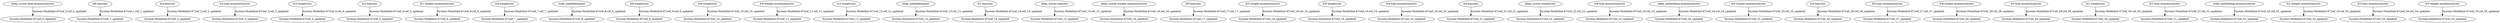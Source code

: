 digraph {
"7413" [label="System-ModelInit-67/ref_0_updated"]
"7414" [label="deep_scores-bias-momentum/out"]
"7415" [label="System-ModelInit-67/ref_1_updated"]
"7416" [label="fc6-bias/out"]
"7417" [label="System-ModelInit-67/ref_2_updated"]
"7418" [label="fc4-bias/out"]
"7419" [label="System-ModelInit-67/ref_3_updated"]
"7420" [label="fc2-bias-momentum/out"]
"7421" [label="System-ModelInit-67/ref_4_updated"]
"7422" [label="fc3-weight/out"]
"7423" [label="System-ModelInit-67/ref_5_updated"]
"7424" [label="fc2-bias/out"]
"7425" [label="System-ModelInit-67/ref_6_updated"]
"7426" [label="fc1-weight-momentum/out"]
"7427" [label="System-ModelInit-67/ref_7_updated"]
"7428" [label="fc4-weight/out"]
"7429" [label="System-ModelInit-67/ref_8_updated"]
"7430" [label="wide_embedding/out"]
"7431" [label="System-ModelInit-67/ref_9_updated"]
"7432" [label="fc6-weight/out"]
"7433" [label="System-ModelInit-67/ref_10_updated"]
"7434" [label="fc0-weight/out"]
"7435" [label="System-ModelInit-67/ref_11_updated"]
"7436" [label="fc6-weight-momentum/out"]
"7437" [label="System-ModelInit-67/ref_12_updated"]
"7438" [label="fc2-weight/out"]
"7439" [label="System-ModelInit-67/ref_13_updated"]
"7440" [label="deep_embedding/out"]
"7441" [label="System-ModelInit-67/ref_14_updated"]
"7442" [label="fc1-bias/out"]
"7443" [label="System-ModelInit-67/ref_15_updated"]
"7444" [label="deep_scores-bias/out"]
"7445" [label="System-ModelInit-67/ref_16_updated"]
"7446" [label="deep_scores-weight-momentum/out"]
"7447" [label="System-ModelInit-67/ref_17_updated"]
"7448" [label="fc5-bias/out"]
"7449" [label="System-ModelInit-67/ref_18_updated"]
"7450" [label="fc3-weight-momentum/out"]
"7451" [label="System-ModelInit-67/ref_19_updated"]
"7452" [label="fc5-weight/out"]
"7453" [label="System-ModelInit-67/ref_20_updated"]
"7454" [label="fc4-bias-momentum/out"]
"7455" [label="System-ModelInit-67/ref_21_updated"]
"7456" [label="fc0-bias/out"]
"7457" [label="System-ModelInit-67/ref_22_updated"]
"7458" [label="deep_scores-weight/out"]
"7459" [label="System-ModelInit-67/ref_23_updated"]
"7460" [label="fc6-bias-momentum/out"]
"7461" [label="System-ModelInit-67/ref_24_updated"]
"7462" [label="deep_embedding-momentum/out"]
"7463" [label="System-ModelInit-67/ref_25_updated"]
"7464" [label="fc0-weight-momentum/out"]
"7465" [label="System-ModelInit-67/ref_26_updated"]
"7466" [label="fc3-bias/out"]
"7467" [label="System-ModelInit-67/ref_27_updated"]
"7468" [label="fc0-bias-momentum/out"]
"7469" [label="System-ModelInit-67/ref_28_updated"]
"7470" [label="fc4-weight-momentum/out"]
"7471" [label="System-ModelInit-67/ref_29_updated"]
"7472" [label="fc5-bias-momentum/out"]
"7473" [label="System-ModelInit-67/ref_30_updated"]
"7474" [label="fc1-weight/out"]
"7475" [label="System-ModelInit-67/ref_31_updated"]
"7476" [label="fc1-bias-momentum/out"]
"7477" [label="System-ModelInit-67/ref_32_updated"]
"7478" [label="wide_embedding-momentum/out"]
"7479" [label="System-ModelInit-67/ref_33_updated"]
"7480" [label="fc2-weight-momentum/out"]
"7481" [label="System-ModelInit-67/ref_34_updated"]
"7482" [label="fc3-bias-momentum/out"]
"7483" [label="System-ModelInit-67/ref_35_updated"]
"7484" [label="fc5-weight-momentum/out"]
"7414" -> "7413"[label="System-ModelInit-67/ref_0:ref_0_updated"];
"7416" -> "7415"[label="System-ModelInit-67/ref_1:ref_1_updated"];
"7418" -> "7417"[label="System-ModelInit-67/ref_2:ref_2_updated"];
"7420" -> "7419"[label="System-ModelInit-67/ref_3:ref_3_updated"];
"7422" -> "7421"[label="System-ModelInit-67/ref_4:ref_4_updated"];
"7424" -> "7423"[label="System-ModelInit-67/ref_5:ref_5_updated"];
"7426" -> "7425"[label="System-ModelInit-67/ref_6:ref_6_updated"];
"7428" -> "7427"[label="System-ModelInit-67/ref_7:ref_7_updated"];
"7430" -> "7429"[label="System-ModelInit-67/ref_8:ref_8_updated"];
"7432" -> "7431"[label="System-ModelInit-67/ref_9:ref_9_updated"];
"7434" -> "7433"[label="System-ModelInit-67/ref_10:ref_10_updated"];
"7436" -> "7435"[label="System-ModelInit-67/ref_11:ref_11_updated"];
"7438" -> "7437"[label="System-ModelInit-67/ref_12:ref_12_updated"];
"7440" -> "7439"[label="System-ModelInit-67/ref_13:ref_13_updated"];
"7442" -> "7441"[label="System-ModelInit-67/ref_14:ref_14_updated"];
"7444" -> "7443"[label="System-ModelInit-67/ref_15:ref_15_updated"];
"7446" -> "7445"[label="System-ModelInit-67/ref_16:ref_16_updated"];
"7448" -> "7447"[label="System-ModelInit-67/ref_17:ref_17_updated"];
"7450" -> "7449"[label="System-ModelInit-67/ref_18:ref_18_updated"];
"7452" -> "7451"[label="System-ModelInit-67/ref_19:ref_19_updated"];
"7454" -> "7453"[label="System-ModelInit-67/ref_20:ref_20_updated"];
"7456" -> "7455"[label="System-ModelInit-67/ref_21:ref_21_updated"];
"7458" -> "7457"[label="System-ModelInit-67/ref_22:ref_22_updated"];
"7460" -> "7459"[label="System-ModelInit-67/ref_23:ref_23_updated"];
"7462" -> "7461"[label="System-ModelInit-67/ref_24:ref_24_updated"];
"7464" -> "7463"[label="System-ModelInit-67/ref_25:ref_25_updated"];
"7466" -> "7465"[label="System-ModelInit-67/ref_26:ref_26_updated"];
"7468" -> "7467"[label="System-ModelInit-67/ref_27:ref_27_updated"];
"7470" -> "7469"[label="System-ModelInit-67/ref_28:ref_28_updated"];
"7472" -> "7471"[label="System-ModelInit-67/ref_29:ref_29_updated"];
"7474" -> "7473"[label="System-ModelInit-67/ref_30:ref_30_updated"];
"7476" -> "7475"[label="System-ModelInit-67/ref_31:ref_31_updated"];
"7478" -> "7477"[label="System-ModelInit-67/ref_32:ref_32_updated"];
"7480" -> "7479"[label="System-ModelInit-67/ref_33:ref_33_updated"];
"7482" -> "7481"[label="System-ModelInit-67/ref_34:ref_34_updated"];
"7484" -> "7483"[label="System-ModelInit-67/ref_35:ref_35_updated"];
}
